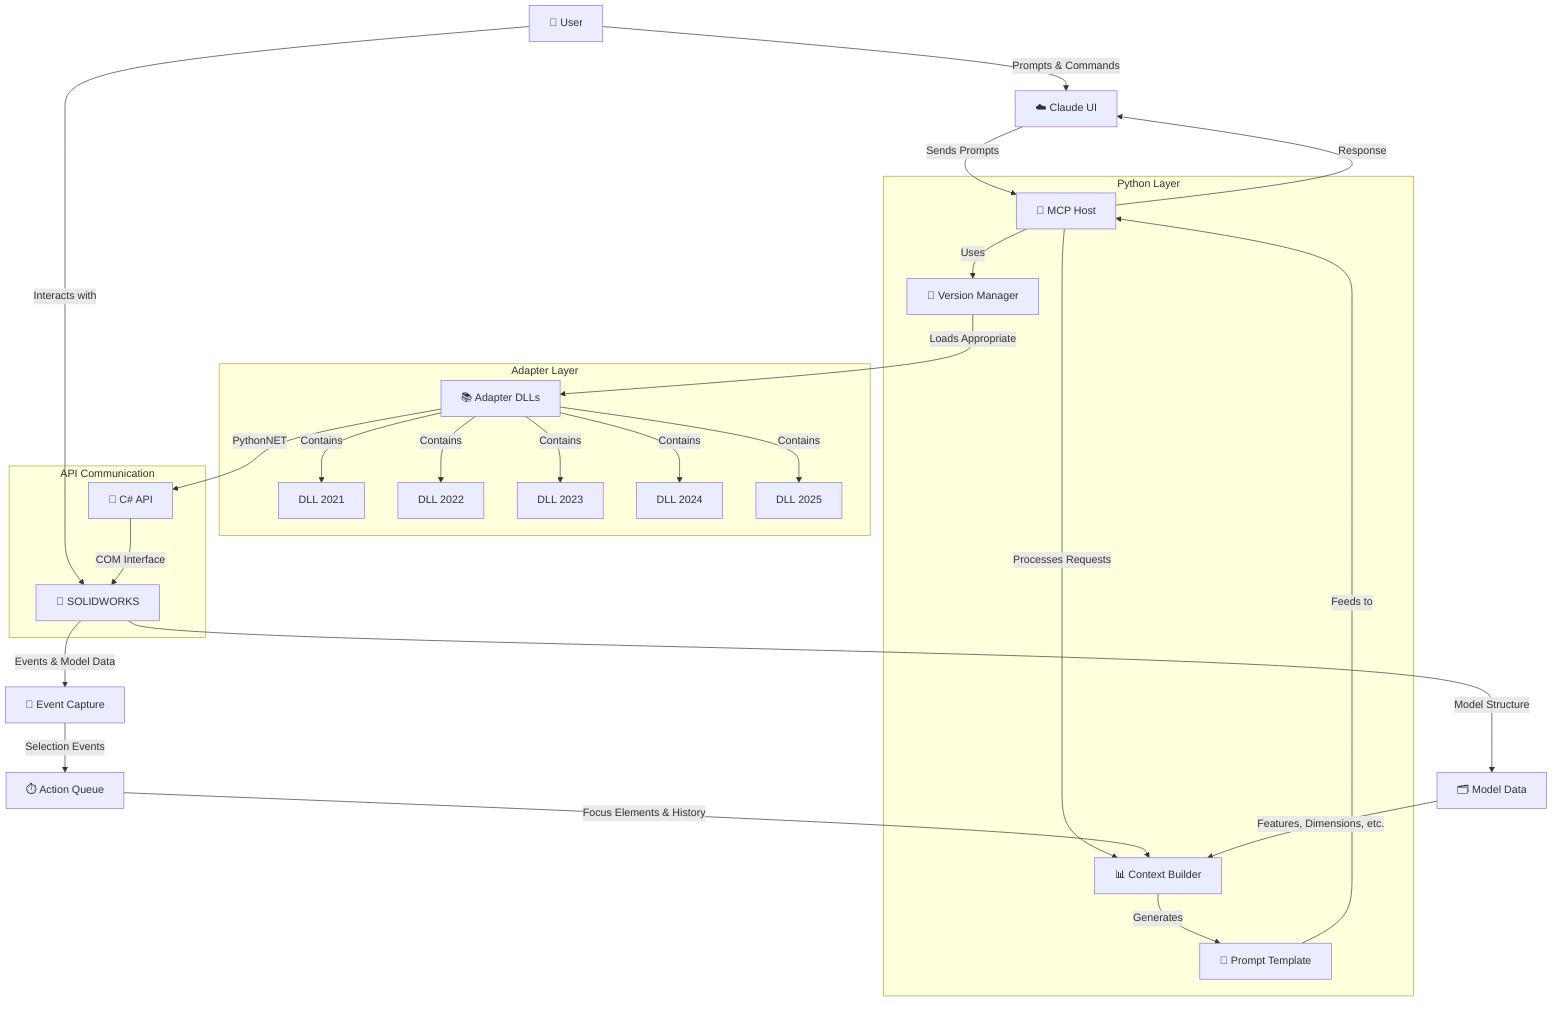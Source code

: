 graph TD
    User[👤 User] -->|Prompts & Commands| ClaudeUI["☁️ Claude UI"]
    User -->|Interacts with| SolidWorks["🔧 SOLIDWORKS"]
    
    ClaudeUI -->|Sends Prompts| MCPHost["🧠 MCP Host"]
    
    subgraph PythonLayer["Python Layer"]
        MCPHost -->|Processes Requests| ContextBuilder["📊 Context Builder"]
        ContextBuilder -->|Generates| PromptTemplate["📝 Prompt Template"]
        PromptTemplate -->|Feeds to| MCPHost
        MCPHost -->|Uses| VersionManager["🔄 Version Manager"]
    end
    
    subgraph AdapterLayer["Adapter Layer"]
        VersionManager -->|Loads Appropriate| AdapterDLLs["📚 Adapter DLLs"]
        AdapterDLLs -->|Contains| SW2021["DLL 2021"]
        AdapterDLLs -->|Contains| SW2022["DLL 2022"]
        AdapterDLLs -->|Contains| SW2023["DLL 2023"]
        AdapterDLLs -->|Contains| SW2024["DLL 2024"]
        AdapterDLLs -->|Contains| SW2025["DLL 2025"]
    end
    
    subgraph APICommunication["API Communication"]
        AdapterDLLs -->|PythonNET| CSharpAPI["🔌 C# API"]
        CSharpAPI -->|COM Interface| SolidWorks
    end
    
    SolidWorks -->|Events & Model Data| EventCapture["📡 Event Capture"]
    EventCapture -->|Selection Events| ActionQueue["⏱️ Action Queue"]
    ActionQueue -->|Focus Elements & History| ContextBuilder
    
    SolidWorks -->|Model Structure| ModelData["🗂️ Model Data"]
    ModelData -->|Features, Dimensions, etc.| ContextBuilder
    
    MCPHost -->|Response| ClaudeUI
